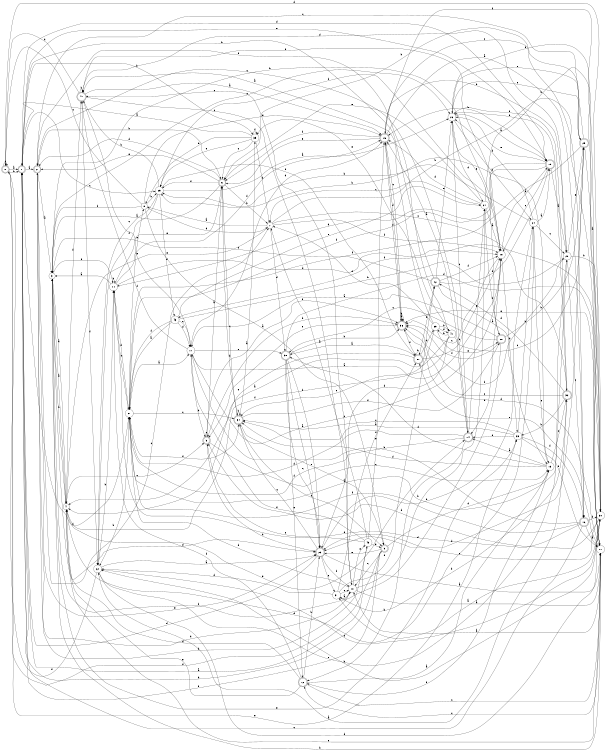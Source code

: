 digraph n37_3 {
__start0 [label="" shape="none"];

rankdir=LR;
size="8,5";

s0 [style="rounded,filled", color="black", fillcolor="white" shape="doublecircle", label="0"];
s1 [style="rounded,filled", color="black", fillcolor="white" shape="doublecircle", label="1"];
s2 [style="rounded,filled", color="black", fillcolor="white" shape="doublecircle", label="2"];
s3 [style="filled", color="black", fillcolor="white" shape="circle", label="3"];
s4 [style="filled", color="black", fillcolor="white" shape="circle", label="4"];
s5 [style="rounded,filled", color="black", fillcolor="white" shape="doublecircle", label="5"];
s6 [style="rounded,filled", color="black", fillcolor="white" shape="doublecircle", label="6"];
s7 [style="filled", color="black", fillcolor="white" shape="circle", label="7"];
s8 [style="filled", color="black", fillcolor="white" shape="circle", label="8"];
s9 [style="rounded,filled", color="black", fillcolor="white" shape="doublecircle", label="9"];
s10 [style="filled", color="black", fillcolor="white" shape="circle", label="10"];
s11 [style="filled", color="black", fillcolor="white" shape="circle", label="11"];
s12 [style="rounded,filled", color="black", fillcolor="white" shape="doublecircle", label="12"];
s13 [style="filled", color="black", fillcolor="white" shape="circle", label="13"];
s14 [style="rounded,filled", color="black", fillcolor="white" shape="doublecircle", label="14"];
s15 [style="rounded,filled", color="black", fillcolor="white" shape="doublecircle", label="15"];
s16 [style="rounded,filled", color="black", fillcolor="white" shape="doublecircle", label="16"];
s17 [style="filled", color="black", fillcolor="white" shape="circle", label="17"];
s18 [style="filled", color="black", fillcolor="white" shape="circle", label="18"];
s19 [style="rounded,filled", color="black", fillcolor="white" shape="doublecircle", label="19"];
s20 [style="filled", color="black", fillcolor="white" shape="circle", label="20"];
s21 [style="filled", color="black", fillcolor="white" shape="circle", label="21"];
s22 [style="filled", color="black", fillcolor="white" shape="circle", label="22"];
s23 [style="rounded,filled", color="black", fillcolor="white" shape="doublecircle", label="23"];
s24 [style="filled", color="black", fillcolor="white" shape="circle", label="24"];
s25 [style="filled", color="black", fillcolor="white" shape="circle", label="25"];
s26 [style="filled", color="black", fillcolor="white" shape="circle", label="26"];
s27 [style="filled", color="black", fillcolor="white" shape="circle", label="27"];
s28 [style="rounded,filled", color="black", fillcolor="white" shape="doublecircle", label="28"];
s29 [style="rounded,filled", color="black", fillcolor="white" shape="doublecircle", label="29"];
s30 [style="filled", color="black", fillcolor="white" shape="circle", label="30"];
s31 [style="filled", color="black", fillcolor="white" shape="circle", label="31"];
s32 [style="rounded,filled", color="black", fillcolor="white" shape="doublecircle", label="32"];
s33 [style="filled", color="black", fillcolor="white" shape="circle", label="33"];
s34 [style="rounded,filled", color="black", fillcolor="white" shape="doublecircle", label="34"];
s35 [style="filled", color="black", fillcolor="white" shape="circle", label="35"];
s36 [style="rounded,filled", color="black", fillcolor="white" shape="doublecircle", label="36"];
s37 [style="rounded,filled", color="black", fillcolor="white" shape="doublecircle", label="37"];
s38 [style="rounded,filled", color="black", fillcolor="white" shape="doublecircle", label="38"];
s39 [style="filled", color="black", fillcolor="white" shape="circle", label="39"];
s40 [style="rounded,filled", color="black", fillcolor="white" shape="doublecircle", label="40"];
s41 [style="filled", color="black", fillcolor="white" shape="circle", label="41"];
s42 [style="rounded,filled", color="black", fillcolor="white" shape="doublecircle", label="42"];
s43 [style="filled", color="black", fillcolor="white" shape="circle", label="43"];
s44 [style="filled", color="black", fillcolor="white" shape="circle", label="44"];
s45 [style="filled", color="black", fillcolor="white" shape="circle", label="45"];
s0 -> s1 [label="a"];
s0 -> s1 [label="b"];
s0 -> s0 [label="c"];
s0 -> s30 [label="d"];
s0 -> s33 [label="e"];
s0 -> s45 [label="f"];
s1 -> s2 [label="a"];
s1 -> s35 [label="b"];
s1 -> s25 [label="c"];
s1 -> s19 [label="d"];
s1 -> s19 [label="e"];
s1 -> s21 [label="f"];
s2 -> s3 [label="a"];
s2 -> s6 [label="b"];
s2 -> s7 [label="c"];
s2 -> s10 [label="d"];
s2 -> s23 [label="e"];
s2 -> s41 [label="f"];
s3 -> s4 [label="a"];
s3 -> s18 [label="b"];
s3 -> s26 [label="c"];
s3 -> s23 [label="d"];
s3 -> s33 [label="e"];
s3 -> s44 [label="f"];
s4 -> s3 [label="a"];
s4 -> s3 [label="b"];
s4 -> s5 [label="c"];
s4 -> s14 [label="d"];
s4 -> s11 [label="e"];
s4 -> s40 [label="f"];
s5 -> s6 [label="a"];
s5 -> s36 [label="b"];
s5 -> s13 [label="c"];
s5 -> s23 [label="d"];
s5 -> s5 [label="e"];
s5 -> s36 [label="f"];
s6 -> s3 [label="a"];
s6 -> s7 [label="b"];
s6 -> s34 [label="c"];
s6 -> s2 [label="d"];
s6 -> s2 [label="e"];
s6 -> s25 [label="f"];
s7 -> s8 [label="a"];
s7 -> s11 [label="b"];
s7 -> s32 [label="c"];
s7 -> s38 [label="d"];
s7 -> s4 [label="e"];
s7 -> s18 [label="f"];
s8 -> s9 [label="a"];
s8 -> s25 [label="b"];
s8 -> s0 [label="c"];
s8 -> s7 [label="d"];
s8 -> s15 [label="e"];
s8 -> s3 [label="f"];
s9 -> s1 [label="a"];
s9 -> s1 [label="b"];
s9 -> s10 [label="c"];
s9 -> s13 [label="d"];
s9 -> s23 [label="e"];
s9 -> s1 [label="f"];
s10 -> s11 [label="a"];
s10 -> s27 [label="b"];
s10 -> s40 [label="c"];
s10 -> s21 [label="d"];
s10 -> s45 [label="e"];
s10 -> s3 [label="f"];
s11 -> s10 [label="a"];
s11 -> s3 [label="b"];
s11 -> s12 [label="c"];
s11 -> s36 [label="d"];
s11 -> s37 [label="e"];
s11 -> s15 [label="f"];
s12 -> s13 [label="a"];
s12 -> s23 [label="b"];
s12 -> s11 [label="c"];
s12 -> s4 [label="d"];
s12 -> s4 [label="e"];
s12 -> s44 [label="f"];
s13 -> s14 [label="a"];
s13 -> s25 [label="b"];
s13 -> s32 [label="c"];
s13 -> s34 [label="d"];
s13 -> s12 [label="e"];
s13 -> s38 [label="f"];
s14 -> s15 [label="a"];
s14 -> s12 [label="b"];
s14 -> s2 [label="c"];
s14 -> s21 [label="d"];
s14 -> s27 [label="e"];
s14 -> s21 [label="f"];
s15 -> s16 [label="a"];
s15 -> s20 [label="b"];
s15 -> s16 [label="c"];
s15 -> s36 [label="d"];
s15 -> s6 [label="e"];
s15 -> s6 [label="f"];
s16 -> s11 [label="a"];
s16 -> s17 [label="b"];
s16 -> s1 [label="c"];
s16 -> s30 [label="d"];
s16 -> s44 [label="e"];
s16 -> s21 [label="f"];
s17 -> s18 [label="a"];
s17 -> s5 [label="b"];
s17 -> s18 [label="c"];
s17 -> s15 [label="d"];
s17 -> s38 [label="e"];
s17 -> s40 [label="f"];
s18 -> s19 [label="a"];
s18 -> s14 [label="b"];
s18 -> s36 [label="c"];
s18 -> s33 [label="d"];
s18 -> s40 [label="e"];
s18 -> s25 [label="f"];
s19 -> s20 [label="a"];
s19 -> s15 [label="b"];
s19 -> s18 [label="c"];
s19 -> s44 [label="d"];
s19 -> s26 [label="e"];
s19 -> s21 [label="f"];
s20 -> s21 [label="a"];
s20 -> s30 [label="b"];
s20 -> s16 [label="c"];
s20 -> s40 [label="d"];
s20 -> s29 [label="e"];
s20 -> s36 [label="f"];
s21 -> s17 [label="a"];
s21 -> s22 [label="b"];
s21 -> s34 [label="c"];
s21 -> s44 [label="d"];
s21 -> s8 [label="e"];
s21 -> s34 [label="f"];
s22 -> s23 [label="a"];
s22 -> s44 [label="b"];
s22 -> s30 [label="c"];
s22 -> s30 [label="d"];
s22 -> s20 [label="e"];
s22 -> s0 [label="f"];
s23 -> s11 [label="a"];
s23 -> s24 [label="b"];
s23 -> s34 [label="c"];
s23 -> s1 [label="d"];
s23 -> s31 [label="e"];
s23 -> s10 [label="f"];
s24 -> s19 [label="a"];
s24 -> s25 [label="b"];
s24 -> s20 [label="c"];
s24 -> s4 [label="d"];
s24 -> s13 [label="e"];
s24 -> s26 [label="f"];
s25 -> s26 [label="a"];
s25 -> s40 [label="b"];
s25 -> s22 [label="c"];
s25 -> s43 [label="d"];
s25 -> s37 [label="e"];
s25 -> s22 [label="f"];
s26 -> s19 [label="a"];
s26 -> s24 [label="b"];
s26 -> s14 [label="c"];
s26 -> s27 [label="d"];
s26 -> s29 [label="e"];
s26 -> s11 [label="f"];
s27 -> s18 [label="a"];
s27 -> s11 [label="b"];
s27 -> s7 [label="c"];
s27 -> s15 [label="d"];
s27 -> s6 [label="e"];
s27 -> s28 [label="f"];
s28 -> s17 [label="a"];
s28 -> s29 [label="b"];
s28 -> s38 [label="c"];
s28 -> s31 [label="d"];
s28 -> s26 [label="e"];
s28 -> s36 [label="f"];
s29 -> s30 [label="a"];
s29 -> s6 [label="b"];
s29 -> s2 [label="c"];
s29 -> s23 [label="d"];
s29 -> s26 [label="e"];
s29 -> s21 [label="f"];
s30 -> s31 [label="a"];
s30 -> s22 [label="b"];
s30 -> s23 [label="c"];
s30 -> s5 [label="d"];
s30 -> s36 [label="e"];
s30 -> s43 [label="f"];
s31 -> s10 [label="a"];
s31 -> s32 [label="b"];
s31 -> s10 [label="c"];
s31 -> s22 [label="d"];
s31 -> s42 [label="e"];
s31 -> s37 [label="f"];
s32 -> s22 [label="a"];
s32 -> s33 [label="b"];
s32 -> s36 [label="c"];
s32 -> s42 [label="d"];
s32 -> s26 [label="e"];
s32 -> s26 [label="f"];
s33 -> s34 [label="a"];
s33 -> s24 [label="b"];
s33 -> s34 [label="c"];
s33 -> s14 [label="d"];
s33 -> s11 [label="e"];
s33 -> s16 [label="f"];
s34 -> s35 [label="a"];
s34 -> s34 [label="b"];
s34 -> s9 [label="c"];
s34 -> s6 [label="d"];
s34 -> s9 [label="e"];
s34 -> s28 [label="f"];
s35 -> s1 [label="a"];
s35 -> s7 [label="b"];
s35 -> s6 [label="c"];
s35 -> s8 [label="d"];
s35 -> s25 [label="e"];
s35 -> s35 [label="f"];
s36 -> s36 [label="a"];
s36 -> s36 [label="b"];
s36 -> s15 [label="c"];
s36 -> s15 [label="d"];
s36 -> s5 [label="e"];
s36 -> s37 [label="f"];
s37 -> s38 [label="a"];
s37 -> s37 [label="b"];
s37 -> s18 [label="c"];
s37 -> s39 [label="d"];
s37 -> s4 [label="e"];
s37 -> s42 [label="f"];
s38 -> s23 [label="a"];
s38 -> s36 [label="b"];
s38 -> s23 [label="c"];
s38 -> s30 [label="d"];
s38 -> s12 [label="e"];
s38 -> s23 [label="f"];
s39 -> s40 [label="a"];
s39 -> s41 [label="b"];
s39 -> s34 [label="c"];
s39 -> s7 [label="d"];
s39 -> s28 [label="e"];
s39 -> s41 [label="f"];
s40 -> s15 [label="a"];
s40 -> s40 [label="b"];
s40 -> s10 [label="c"];
s40 -> s0 [label="d"];
s40 -> s17 [label="e"];
s40 -> s22 [label="f"];
s41 -> s4 [label="a"];
s41 -> s39 [label="b"];
s41 -> s29 [label="c"];
s41 -> s23 [label="d"];
s41 -> s35 [label="e"];
s41 -> s4 [label="f"];
s42 -> s13 [label="a"];
s42 -> s1 [label="b"];
s42 -> s3 [label="c"];
s42 -> s19 [label="d"];
s42 -> s26 [label="e"];
s42 -> s18 [label="f"];
s43 -> s21 [label="a"];
s43 -> s20 [label="b"];
s43 -> s17 [label="c"];
s43 -> s17 [label="d"];
s43 -> s27 [label="e"];
s43 -> s21 [label="f"];
s44 -> s3 [label="a"];
s44 -> s44 [label="b"];
s44 -> s21 [label="c"];
s44 -> s18 [label="d"];
s44 -> s6 [label="e"];
s44 -> s15 [label="f"];
s45 -> s7 [label="a"];
s45 -> s2 [label="b"];
s45 -> s5 [label="c"];
s45 -> s9 [label="d"];
s45 -> s15 [label="e"];
s45 -> s17 [label="f"];

}